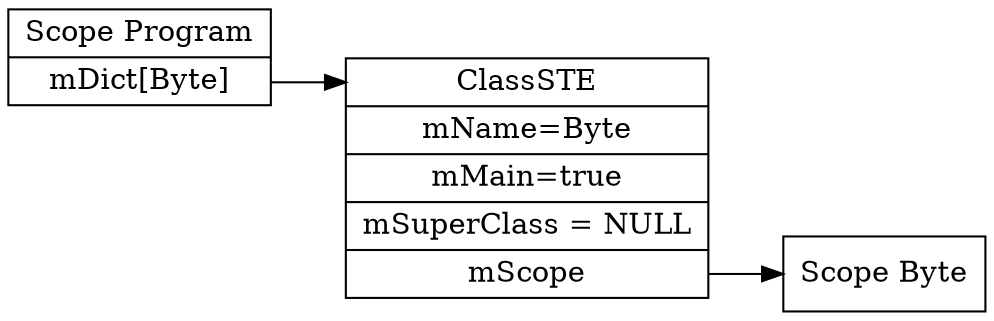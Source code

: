digraph ASTGraph {
	node [shape=record];
	graph [ rankdir="LR"];
	scopeByte [ label="<f0> Scope Byte "];
	
	scopeProgram [ label="<f0> Scope Program | <f1> mDict\[Byte\] "];
	scopeProgram:<f1> -> Byte:<f0>;

	Byte [ label=" <f0> ClassSTE | <f1> mName=Byte| <f2> mMain=true| <f3> mSuperClass = NULL | <f4> mScope "];
	
	Byte:<f4>  -> scopeByte: <f0>;
}
